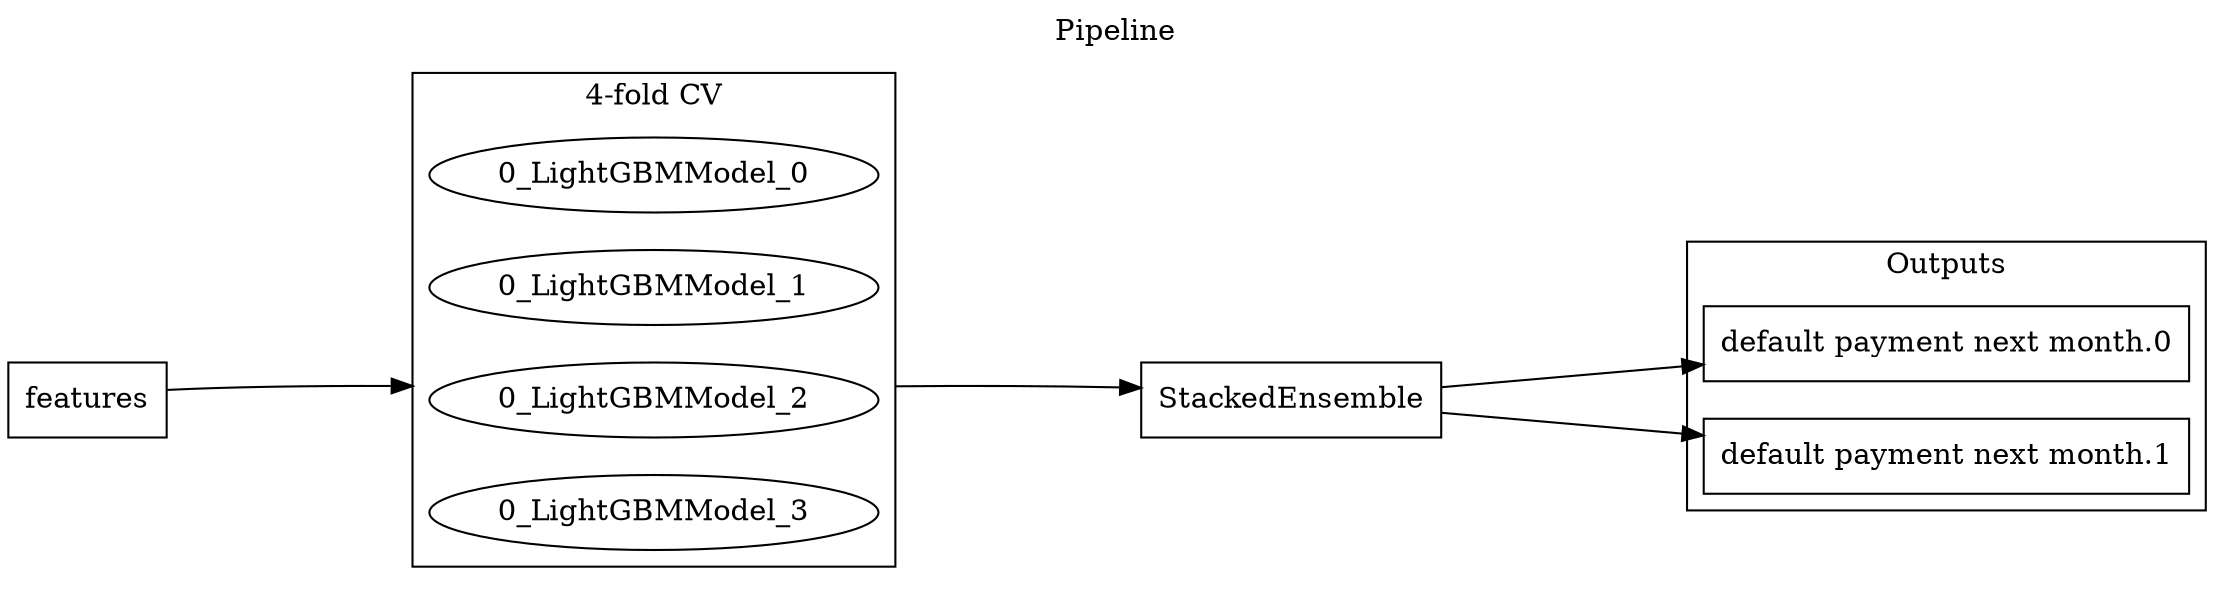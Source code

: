 digraph {
  graph[ranksep="1.75"]
  compound=true;
  rankdir="LR";
  labelloc="t";
  label="Pipeline";
  node_0 [shape=box, label="features"];
  node_3 [shape=box, label="StackedEnsemble"];
  subgraph cluster_cv_0 {
    label="4-fold CV";
    node_4 [shape=ellipse, label="0_LightGBMModel_0"];
    node_5 [shape=ellipse, label="0_LightGBMModel_1"];
    node_6 [shape=ellipse, label="0_LightGBMModel_2"];
    node_7 [shape=ellipse, label="0_LightGBMModel_3"];
  }
  node_0 -> node_4[style=invis];
  node_4 -> node_3[style=invis];
  node_0 -> node_5[style=invis];
  node_5 -> node_3[style=invis];
  node_0 -> node_6[style=invis];
  node_6 -> node_3[style=invis];
  node_0 -> node_7[style=invis];
  node_7 -> node_3[style=invis];
  node_0 -> node_6[lhead="cluster_cv_0"];
  node_6 -> node_3[ltail="cluster_cv_0"] ;
  subgraph cluster_output {
    label="Outputs";
    node_1 [shape=box, label="default payment next month.0"];
    node_2 [shape=box, label="default payment next month.1"];
  }
  node_3 -> node_1;
  node_3 -> node_2;
}
